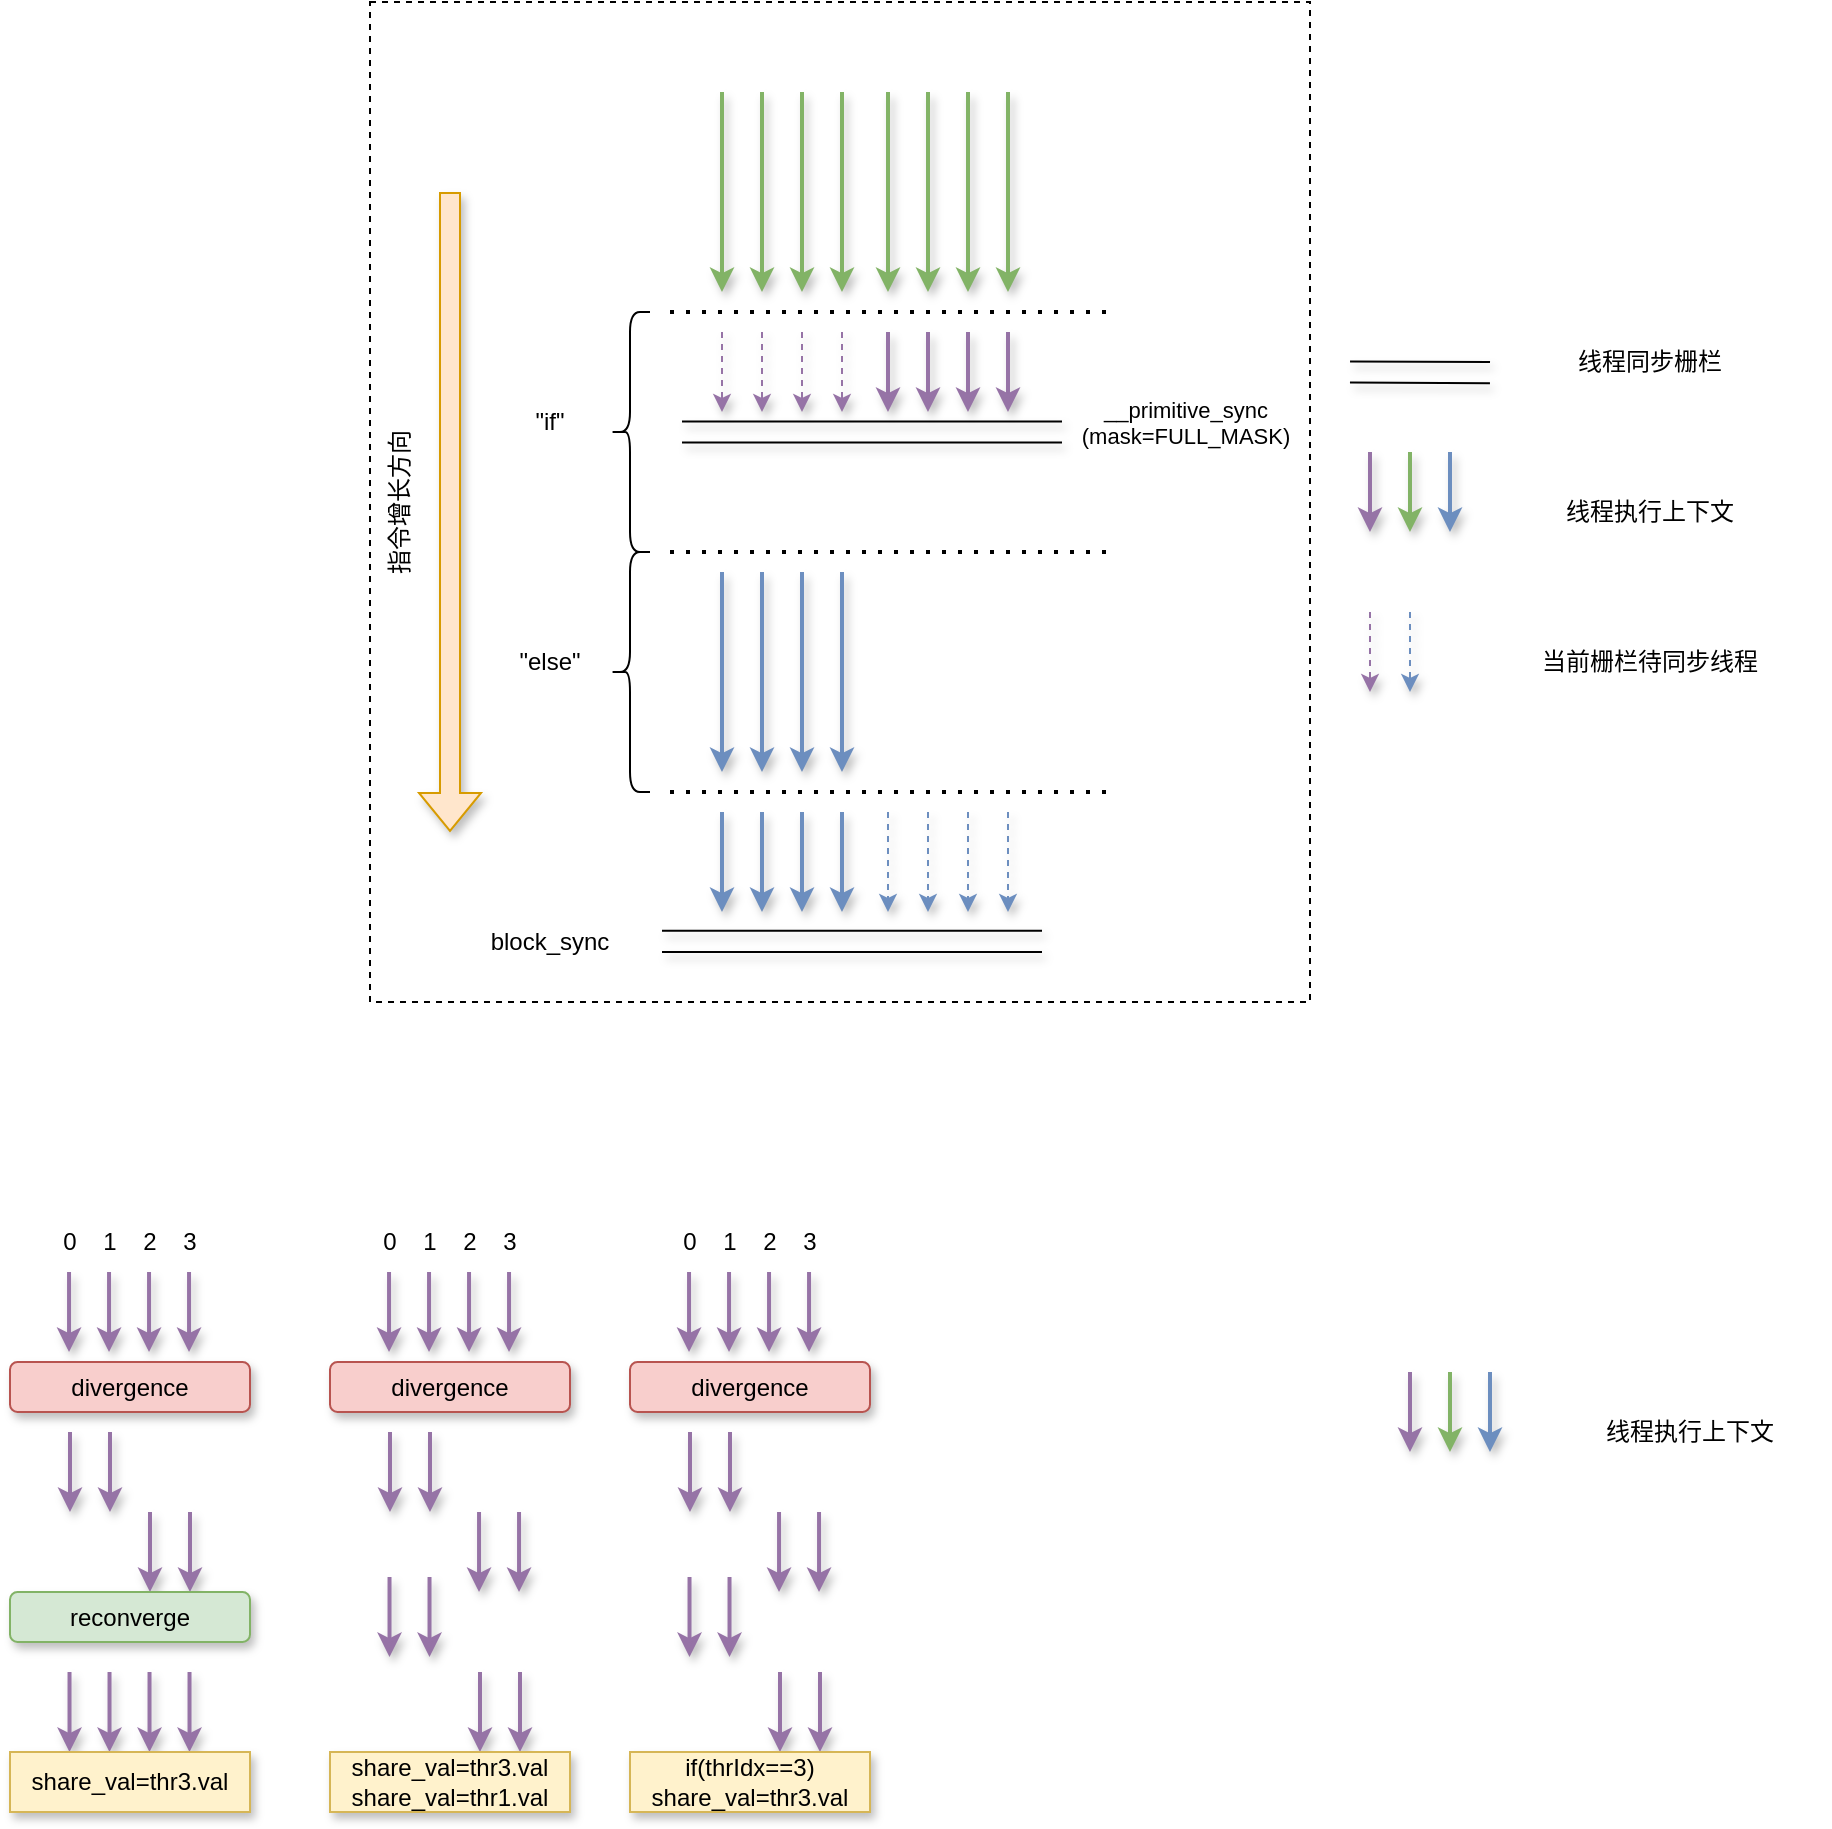 <mxfile version="24.4.0" type="github">
  <diagram name="第 1 页" id="qoLdiFCqsZCSUA59nAG3">
    <mxGraphModel dx="1792" dy="545" grid="1" gridSize="10" guides="1" tooltips="1" connect="1" arrows="1" fold="1" page="1" pageScale="1" pageWidth="827" pageHeight="1169" math="0" shadow="0">
      <root>
        <mxCell id="0" />
        <mxCell id="1" parent="0" />
        <mxCell id="PFtwk1hPvhhd0XtJ_q7h-61" value="" style="rounded=0;whiteSpace=wrap;html=1;fillColor=none;dashed=1;shadow=0;glass=0;" parent="1" vertex="1">
          <mxGeometry x="80" y="165" width="470" height="500" as="geometry" />
        </mxCell>
        <mxCell id="PFtwk1hPvhhd0XtJ_q7h-1" value="" style="endArrow=classic;html=1;rounded=0;strokeWidth=2;fillColor=#d5e8d4;strokeColor=#82b366;flowAnimation=0;shadow=1;" parent="1" edge="1">
          <mxGeometry width="50" height="50" relative="1" as="geometry">
            <mxPoint x="256" y="210" as="sourcePoint" />
            <mxPoint x="256" y="310" as="targetPoint" />
          </mxGeometry>
        </mxCell>
        <mxCell id="PFtwk1hPvhhd0XtJ_q7h-2" value="" style="endArrow=classic;html=1;rounded=0;strokeWidth=2;fillColor=#d5e8d4;strokeColor=#82b366;flowAnimation=0;shadow=1;" parent="1" edge="1">
          <mxGeometry width="50" height="50" relative="1" as="geometry">
            <mxPoint x="276" y="210" as="sourcePoint" />
            <mxPoint x="276" y="310" as="targetPoint" />
          </mxGeometry>
        </mxCell>
        <mxCell id="PFtwk1hPvhhd0XtJ_q7h-3" value="" style="endArrow=classic;html=1;rounded=0;strokeWidth=2;fillColor=#d5e8d4;strokeColor=#82b366;flowAnimation=0;shadow=1;" parent="1" edge="1">
          <mxGeometry width="50" height="50" relative="1" as="geometry">
            <mxPoint x="296" y="210" as="sourcePoint" />
            <mxPoint x="296" y="310" as="targetPoint" />
          </mxGeometry>
        </mxCell>
        <mxCell id="PFtwk1hPvhhd0XtJ_q7h-4" value="" style="endArrow=classic;html=1;rounded=0;strokeWidth=2;fillColor=#d5e8d4;strokeColor=#82b366;flowAnimation=0;shadow=1;" parent="1" edge="1">
          <mxGeometry width="50" height="50" relative="1" as="geometry">
            <mxPoint x="316" y="210" as="sourcePoint" />
            <mxPoint x="316" y="310" as="targetPoint" />
          </mxGeometry>
        </mxCell>
        <mxCell id="PFtwk1hPvhhd0XtJ_q7h-5" value="" style="endArrow=classic;html=1;rounded=0;strokeWidth=2;fillColor=#d5e8d4;strokeColor=#82b366;flowAnimation=0;shadow=1;" parent="1" edge="1">
          <mxGeometry width="50" height="50" relative="1" as="geometry">
            <mxPoint x="339" y="210" as="sourcePoint" />
            <mxPoint x="339" y="310" as="targetPoint" />
          </mxGeometry>
        </mxCell>
        <mxCell id="PFtwk1hPvhhd0XtJ_q7h-6" value="" style="endArrow=classic;html=1;rounded=0;strokeWidth=2;fillColor=#d5e8d4;strokeColor=#82b366;flowAnimation=0;shadow=1;" parent="1" edge="1">
          <mxGeometry width="50" height="50" relative="1" as="geometry">
            <mxPoint x="359" y="210" as="sourcePoint" />
            <mxPoint x="359" y="310" as="targetPoint" />
          </mxGeometry>
        </mxCell>
        <mxCell id="PFtwk1hPvhhd0XtJ_q7h-7" value="" style="endArrow=classic;html=1;rounded=0;strokeWidth=2;fillColor=#d5e8d4;strokeColor=#82b366;flowAnimation=0;shadow=1;" parent="1" edge="1">
          <mxGeometry width="50" height="50" relative="1" as="geometry">
            <mxPoint x="379" y="210" as="sourcePoint" />
            <mxPoint x="379" y="310" as="targetPoint" />
          </mxGeometry>
        </mxCell>
        <mxCell id="PFtwk1hPvhhd0XtJ_q7h-8" value="" style="endArrow=classic;html=1;rounded=0;strokeWidth=2;fillColor=#d5e8d4;strokeColor=#82b366;flowAnimation=0;shadow=1;" parent="1" edge="1">
          <mxGeometry width="50" height="50" relative="1" as="geometry">
            <mxPoint x="399" y="210" as="sourcePoint" />
            <mxPoint x="399" y="310" as="targetPoint" />
          </mxGeometry>
        </mxCell>
        <mxCell id="PFtwk1hPvhhd0XtJ_q7h-9" value="&quot;if&quot;" style="text;html=1;align=center;verticalAlign=middle;whiteSpace=wrap;rounded=0;" parent="1" vertex="1">
          <mxGeometry x="140" y="360" width="60" height="30" as="geometry" />
        </mxCell>
        <mxCell id="PFtwk1hPvhhd0XtJ_q7h-10" value="&lt;font style=&quot;font-size: 11px;&quot;&gt;__primitive_sync&lt;/font&gt;&lt;div style=&quot;font-size: 11px;&quot;&gt;&lt;font style=&quot;font-size: 11px;&quot;&gt;(mask=FULL_MASK)&lt;/font&gt;&lt;/div&gt;" style="text;html=1;align=center;verticalAlign=middle;whiteSpace=wrap;rounded=0;" parent="1" vertex="1">
          <mxGeometry x="438" y="360" width="100" height="30" as="geometry" />
        </mxCell>
        <mxCell id="PFtwk1hPvhhd0XtJ_q7h-11" value="" style="endArrow=none;dashed=1;html=1;dashPattern=1 3;strokeWidth=2;rounded=0;" parent="1" edge="1">
          <mxGeometry width="50" height="50" relative="1" as="geometry">
            <mxPoint x="230" y="320" as="sourcePoint" />
            <mxPoint x="450" y="320" as="targetPoint" />
          </mxGeometry>
        </mxCell>
        <mxCell id="PFtwk1hPvhhd0XtJ_q7h-12" value="" style="shape=curlyBracket;whiteSpace=wrap;html=1;rounded=1;labelPosition=left;verticalLabelPosition=middle;align=right;verticalAlign=middle;" parent="1" vertex="1">
          <mxGeometry x="200" y="320" width="20" height="120" as="geometry" />
        </mxCell>
        <mxCell id="PFtwk1hPvhhd0XtJ_q7h-13" value="" style="endArrow=none;dashed=1;html=1;dashPattern=1 3;strokeWidth=2;rounded=0;" parent="1" edge="1">
          <mxGeometry width="50" height="50" relative="1" as="geometry">
            <mxPoint x="230" y="440" as="sourcePoint" />
            <mxPoint x="450" y="440" as="targetPoint" />
          </mxGeometry>
        </mxCell>
        <mxCell id="PFtwk1hPvhhd0XtJ_q7h-14" value="" style="endArrow=classic;html=1;rounded=0;strokeWidth=2;fillColor=#e1d5e7;strokeColor=#9673a6;flowAnimation=0;shadow=1;" parent="1" edge="1">
          <mxGeometry width="50" height="50" relative="1" as="geometry">
            <mxPoint x="339" y="330" as="sourcePoint" />
            <mxPoint x="339" y="370" as="targetPoint" />
          </mxGeometry>
        </mxCell>
        <mxCell id="PFtwk1hPvhhd0XtJ_q7h-15" value="" style="endArrow=classic;html=1;rounded=0;strokeWidth=2;fillColor=#e1d5e7;strokeColor=#9673a6;flowAnimation=0;shadow=1;" parent="1" edge="1">
          <mxGeometry width="50" height="50" relative="1" as="geometry">
            <mxPoint x="359" y="330" as="sourcePoint" />
            <mxPoint x="359" y="370" as="targetPoint" />
          </mxGeometry>
        </mxCell>
        <mxCell id="PFtwk1hPvhhd0XtJ_q7h-16" value="" style="endArrow=classic;html=1;rounded=0;strokeWidth=2;fillColor=#e1d5e7;strokeColor=#9673a6;flowAnimation=0;shadow=1;" parent="1" edge="1">
          <mxGeometry width="50" height="50" relative="1" as="geometry">
            <mxPoint x="379" y="330" as="sourcePoint" />
            <mxPoint x="379" y="370" as="targetPoint" />
          </mxGeometry>
        </mxCell>
        <mxCell id="PFtwk1hPvhhd0XtJ_q7h-17" value="" style="endArrow=classic;html=1;rounded=0;strokeWidth=2;fillColor=#e1d5e7;strokeColor=#9673a6;flowAnimation=0;shadow=1;" parent="1" edge="1">
          <mxGeometry width="50" height="50" relative="1" as="geometry">
            <mxPoint x="399" y="330" as="sourcePoint" />
            <mxPoint x="399" y="370" as="targetPoint" />
          </mxGeometry>
        </mxCell>
        <mxCell id="PFtwk1hPvhhd0XtJ_q7h-18" value="" style="shape=link;html=1;rounded=0;width=10.571;shadow=1;" parent="1" edge="1">
          <mxGeometry width="100" relative="1" as="geometry">
            <mxPoint x="236" y="380" as="sourcePoint" />
            <mxPoint x="426" y="380" as="targetPoint" />
          </mxGeometry>
        </mxCell>
        <mxCell id="PFtwk1hPvhhd0XtJ_q7h-19" value="" style="endArrow=classic;html=1;rounded=0;strokeWidth=1;fillColor=#e1d5e7;strokeColor=#9673a6;dashed=1;flowAnimation=0;shadow=1;" parent="1" edge="1">
          <mxGeometry width="50" height="50" relative="1" as="geometry">
            <mxPoint x="256" y="330" as="sourcePoint" />
            <mxPoint x="256" y="370" as="targetPoint" />
          </mxGeometry>
        </mxCell>
        <mxCell id="PFtwk1hPvhhd0XtJ_q7h-20" value="" style="endArrow=classic;html=1;rounded=0;strokeWidth=1;fillColor=#e1d5e7;strokeColor=#9673a6;dashed=1;flowAnimation=0;shadow=1;" parent="1" edge="1">
          <mxGeometry width="50" height="50" relative="1" as="geometry">
            <mxPoint x="276" y="330" as="sourcePoint" />
            <mxPoint x="276" y="370" as="targetPoint" />
          </mxGeometry>
        </mxCell>
        <mxCell id="PFtwk1hPvhhd0XtJ_q7h-21" value="" style="endArrow=classic;html=1;rounded=0;strokeWidth=1;fillColor=#e1d5e7;strokeColor=#9673a6;dashed=1;flowAnimation=0;shadow=1;" parent="1" edge="1">
          <mxGeometry width="50" height="50" relative="1" as="geometry">
            <mxPoint x="296" y="330" as="sourcePoint" />
            <mxPoint x="296" y="370" as="targetPoint" />
          </mxGeometry>
        </mxCell>
        <mxCell id="PFtwk1hPvhhd0XtJ_q7h-22" value="" style="endArrow=classic;html=1;rounded=0;strokeWidth=1;fillColor=#e1d5e7;strokeColor=#9673a6;dashed=1;flowAnimation=0;shadow=1;" parent="1" edge="1">
          <mxGeometry width="50" height="50" relative="1" as="geometry">
            <mxPoint x="316" y="330" as="sourcePoint" />
            <mxPoint x="316" y="370" as="targetPoint" />
          </mxGeometry>
        </mxCell>
        <mxCell id="PFtwk1hPvhhd0XtJ_q7h-23" value="&quot;else&quot;" style="text;html=1;align=center;verticalAlign=middle;whiteSpace=wrap;rounded=0;" parent="1" vertex="1">
          <mxGeometry x="140" y="480" width="60" height="30" as="geometry" />
        </mxCell>
        <mxCell id="PFtwk1hPvhhd0XtJ_q7h-24" value="" style="endArrow=none;dashed=1;html=1;dashPattern=1 3;strokeWidth=2;rounded=0;" parent="1" edge="1">
          <mxGeometry width="50" height="50" relative="1" as="geometry">
            <mxPoint x="230" y="440" as="sourcePoint" />
            <mxPoint x="450" y="440" as="targetPoint" />
          </mxGeometry>
        </mxCell>
        <mxCell id="PFtwk1hPvhhd0XtJ_q7h-25" value="" style="shape=curlyBracket;whiteSpace=wrap;html=1;rounded=1;labelPosition=left;verticalLabelPosition=middle;align=right;verticalAlign=middle;" parent="1" vertex="1">
          <mxGeometry x="200" y="440" width="20" height="120" as="geometry" />
        </mxCell>
        <mxCell id="PFtwk1hPvhhd0XtJ_q7h-26" value="" style="endArrow=none;dashed=1;html=1;dashPattern=1 3;strokeWidth=2;rounded=0;" parent="1" edge="1">
          <mxGeometry width="50" height="50" relative="1" as="geometry">
            <mxPoint x="230" y="560" as="sourcePoint" />
            <mxPoint x="450" y="560" as="targetPoint" />
          </mxGeometry>
        </mxCell>
        <mxCell id="PFtwk1hPvhhd0XtJ_q7h-27" value="" style="endArrow=classic;html=1;rounded=0;strokeWidth=2;fillColor=#dae8fc;strokeColor=#6c8ebf;shadow=1;" parent="1" edge="1">
          <mxGeometry width="50" height="50" relative="1" as="geometry">
            <mxPoint x="256" y="450" as="sourcePoint" />
            <mxPoint x="256" y="550" as="targetPoint" />
          </mxGeometry>
        </mxCell>
        <mxCell id="PFtwk1hPvhhd0XtJ_q7h-28" value="" style="endArrow=classic;html=1;rounded=0;strokeWidth=2;fillColor=#dae8fc;strokeColor=#6c8ebf;shadow=1;" parent="1" edge="1">
          <mxGeometry width="50" height="50" relative="1" as="geometry">
            <mxPoint x="276" y="450" as="sourcePoint" />
            <mxPoint x="276" y="550" as="targetPoint" />
          </mxGeometry>
        </mxCell>
        <mxCell id="PFtwk1hPvhhd0XtJ_q7h-29" value="" style="endArrow=classic;html=1;rounded=0;strokeWidth=2;fillColor=#dae8fc;strokeColor=#6c8ebf;shadow=1;" parent="1" edge="1">
          <mxGeometry width="50" height="50" relative="1" as="geometry">
            <mxPoint x="296" y="450" as="sourcePoint" />
            <mxPoint x="296" y="550" as="targetPoint" />
          </mxGeometry>
        </mxCell>
        <mxCell id="PFtwk1hPvhhd0XtJ_q7h-30" value="" style="endArrow=classic;html=1;rounded=0;strokeWidth=2;fillColor=#dae8fc;strokeColor=#6c8ebf;shadow=1;" parent="1" edge="1">
          <mxGeometry width="50" height="50" relative="1" as="geometry">
            <mxPoint x="316" y="450" as="sourcePoint" />
            <mxPoint x="316" y="550" as="targetPoint" />
          </mxGeometry>
        </mxCell>
        <mxCell id="PFtwk1hPvhhd0XtJ_q7h-36" value="block_sync" style="text;html=1;align=center;verticalAlign=middle;whiteSpace=wrap;rounded=0;" parent="1" vertex="1">
          <mxGeometry x="140" y="620" width="60" height="30" as="geometry" />
        </mxCell>
        <mxCell id="PFtwk1hPvhhd0XtJ_q7h-37" value="" style="shape=link;html=1;rounded=0;width=10.571;shadow=1;" parent="1" edge="1">
          <mxGeometry width="100" relative="1" as="geometry">
            <mxPoint x="226" y="634.71" as="sourcePoint" />
            <mxPoint x="416" y="634.71" as="targetPoint" />
          </mxGeometry>
        </mxCell>
        <mxCell id="PFtwk1hPvhhd0XtJ_q7h-42" value="" style="endArrow=classic;html=1;rounded=0;strokeWidth=2;fillColor=#dae8fc;strokeColor=#6c8ebf;shadow=1;" parent="1" edge="1">
          <mxGeometry width="50" height="50" relative="1" as="geometry">
            <mxPoint x="256" y="570" as="sourcePoint" />
            <mxPoint x="256" y="620" as="targetPoint" />
          </mxGeometry>
        </mxCell>
        <mxCell id="PFtwk1hPvhhd0XtJ_q7h-43" value="" style="endArrow=classic;html=1;rounded=0;strokeWidth=2;fillColor=#dae8fc;strokeColor=#6c8ebf;shadow=1;" parent="1" edge="1">
          <mxGeometry width="50" height="50" relative="1" as="geometry">
            <mxPoint x="276" y="570" as="sourcePoint" />
            <mxPoint x="276" y="620" as="targetPoint" />
          </mxGeometry>
        </mxCell>
        <mxCell id="PFtwk1hPvhhd0XtJ_q7h-44" value="" style="endArrow=classic;html=1;rounded=0;strokeWidth=2;fillColor=#dae8fc;strokeColor=#6c8ebf;shadow=1;" parent="1" edge="1">
          <mxGeometry width="50" height="50" relative="1" as="geometry">
            <mxPoint x="296" y="570" as="sourcePoint" />
            <mxPoint x="296" y="620" as="targetPoint" />
          </mxGeometry>
        </mxCell>
        <mxCell id="PFtwk1hPvhhd0XtJ_q7h-45" value="" style="endArrow=classic;html=1;rounded=0;strokeWidth=2;fillColor=#dae8fc;strokeColor=#6c8ebf;shadow=1;" parent="1" edge="1">
          <mxGeometry width="50" height="50" relative="1" as="geometry">
            <mxPoint x="316" y="570" as="sourcePoint" />
            <mxPoint x="316" y="620" as="targetPoint" />
          </mxGeometry>
        </mxCell>
        <mxCell id="PFtwk1hPvhhd0XtJ_q7h-46" value="" style="endArrow=classic;html=1;rounded=0;strokeWidth=1;fillColor=#dae8fc;strokeColor=#6c8ebf;dashed=1;shadow=1;" parent="1" edge="1">
          <mxGeometry width="50" height="50" relative="1" as="geometry">
            <mxPoint x="600" y="470" as="sourcePoint" />
            <mxPoint x="600" y="510" as="targetPoint" />
          </mxGeometry>
        </mxCell>
        <mxCell id="PFtwk1hPvhhd0XtJ_q7h-47" value="" style="endArrow=classic;html=1;rounded=0;strokeWidth=1;fillColor=#dae8fc;strokeColor=#6c8ebf;dashed=1;shadow=1;" parent="1" edge="1">
          <mxGeometry width="50" height="50" relative="1" as="geometry">
            <mxPoint x="359" y="570" as="sourcePoint" />
            <mxPoint x="359" y="620" as="targetPoint" />
          </mxGeometry>
        </mxCell>
        <mxCell id="PFtwk1hPvhhd0XtJ_q7h-48" value="" style="endArrow=classic;html=1;rounded=0;strokeWidth=1;fillColor=#dae8fc;strokeColor=#6c8ebf;dashed=1;shadow=1;" parent="1" edge="1">
          <mxGeometry width="50" height="50" relative="1" as="geometry">
            <mxPoint x="379" y="570" as="sourcePoint" />
            <mxPoint x="379" y="620" as="targetPoint" />
          </mxGeometry>
        </mxCell>
        <mxCell id="PFtwk1hPvhhd0XtJ_q7h-49" value="" style="endArrow=classic;html=1;rounded=0;strokeWidth=1;fillColor=#dae8fc;strokeColor=#6c8ebf;dashed=1;shadow=1;" parent="1" edge="1">
          <mxGeometry width="50" height="50" relative="1" as="geometry">
            <mxPoint x="399" y="570" as="sourcePoint" />
            <mxPoint x="399" y="620" as="targetPoint" />
          </mxGeometry>
        </mxCell>
        <mxCell id="PFtwk1hPvhhd0XtJ_q7h-50" value="" style="shape=flexArrow;endArrow=classic;html=1;rounded=0;fillColor=#ffe6cc;strokeColor=#d79b00;shadow=1;" parent="1" edge="1">
          <mxGeometry width="50" height="50" relative="1" as="geometry">
            <mxPoint x="120" y="260" as="sourcePoint" />
            <mxPoint x="120" y="580" as="targetPoint" />
          </mxGeometry>
        </mxCell>
        <mxCell id="PFtwk1hPvhhd0XtJ_q7h-51" value="指令增长方向" style="text;html=1;align=center;verticalAlign=middle;whiteSpace=wrap;rounded=0;rotation=-90;" parent="1" vertex="1">
          <mxGeometry x="30" y="400" width="130" height="30" as="geometry" />
        </mxCell>
        <mxCell id="PFtwk1hPvhhd0XtJ_q7h-52" value="" style="shape=link;html=1;rounded=0;width=10.571;shadow=1;" parent="1" edge="1">
          <mxGeometry width="100" relative="1" as="geometry">
            <mxPoint x="570" y="350" as="sourcePoint" />
            <mxPoint x="640" y="350.29" as="targetPoint" />
          </mxGeometry>
        </mxCell>
        <mxCell id="PFtwk1hPvhhd0XtJ_q7h-53" value="线程同步栅栏" style="text;html=1;align=center;verticalAlign=middle;whiteSpace=wrap;rounded=0;" parent="1" vertex="1">
          <mxGeometry x="650" y="330" width="140" height="30" as="geometry" />
        </mxCell>
        <mxCell id="PFtwk1hPvhhd0XtJ_q7h-54" value="" style="endArrow=classic;html=1;rounded=0;strokeWidth=2;fillColor=#e1d5e7;strokeColor=#9673a6;shadow=1;" parent="1" edge="1">
          <mxGeometry width="50" height="50" relative="1" as="geometry">
            <mxPoint x="580" y="390" as="sourcePoint" />
            <mxPoint x="580" y="430" as="targetPoint" />
          </mxGeometry>
        </mxCell>
        <mxCell id="PFtwk1hPvhhd0XtJ_q7h-55" value="" style="endArrow=classic;html=1;rounded=0;strokeWidth=2;fillColor=#d5e8d4;strokeColor=#82b366;shadow=1;" parent="1" edge="1">
          <mxGeometry width="50" height="50" relative="1" as="geometry">
            <mxPoint x="600" y="390" as="sourcePoint" />
            <mxPoint x="600" y="430" as="targetPoint" />
          </mxGeometry>
        </mxCell>
        <mxCell id="PFtwk1hPvhhd0XtJ_q7h-56" value="" style="endArrow=classic;html=1;rounded=0;strokeWidth=2;fillColor=#dae8fc;strokeColor=#6c8ebf;shadow=1;" parent="1" edge="1">
          <mxGeometry width="50" height="50" relative="1" as="geometry">
            <mxPoint x="620" y="390" as="sourcePoint" />
            <mxPoint x="620" y="430" as="targetPoint" />
          </mxGeometry>
        </mxCell>
        <mxCell id="PFtwk1hPvhhd0XtJ_q7h-57" value="线程执行上下文" style="text;html=1;align=center;verticalAlign=middle;whiteSpace=wrap;rounded=0;" parent="1" vertex="1">
          <mxGeometry x="650" y="405" width="140" height="30" as="geometry" />
        </mxCell>
        <mxCell id="PFtwk1hPvhhd0XtJ_q7h-58" value="" style="endArrow=classic;html=1;rounded=0;strokeWidth=1;fillColor=#e1d5e7;strokeColor=#9673a6;dashed=1;shadow=1;" parent="1" edge="1">
          <mxGeometry width="50" height="50" relative="1" as="geometry">
            <mxPoint x="580" y="470" as="sourcePoint" />
            <mxPoint x="580" y="510" as="targetPoint" />
          </mxGeometry>
        </mxCell>
        <mxCell id="PFtwk1hPvhhd0XtJ_q7h-59" value="当前栅栏待同步线程" style="text;html=1;align=center;verticalAlign=middle;whiteSpace=wrap;rounded=0;" parent="1" vertex="1">
          <mxGeometry x="650" y="480" width="140" height="30" as="geometry" />
        </mxCell>
        <mxCell id="PFtwk1hPvhhd0XtJ_q7h-60" value="" style="endArrow=classic;html=1;rounded=0;strokeWidth=1;fillColor=#dae8fc;strokeColor=#6c8ebf;dashed=1;shadow=1;" parent="1" edge="1">
          <mxGeometry width="50" height="50" relative="1" as="geometry">
            <mxPoint x="339" y="570" as="sourcePoint" />
            <mxPoint x="339" y="620" as="targetPoint" />
          </mxGeometry>
        </mxCell>
        <mxCell id="EQWW8bcsBTYg8FEdF-Mc-1" value="" style="endArrow=classic;html=1;rounded=0;strokeWidth=2;fillColor=#e1d5e7;strokeColor=#9673a6;shadow=1;" edge="1" parent="1">
          <mxGeometry width="50" height="50" relative="1" as="geometry">
            <mxPoint x="600" y="850" as="sourcePoint" />
            <mxPoint x="600" y="890" as="targetPoint" />
          </mxGeometry>
        </mxCell>
        <mxCell id="EQWW8bcsBTYg8FEdF-Mc-2" value="" style="endArrow=classic;html=1;rounded=0;strokeWidth=2;fillColor=#d5e8d4;strokeColor=#82b366;shadow=1;" edge="1" parent="1">
          <mxGeometry width="50" height="50" relative="1" as="geometry">
            <mxPoint x="620" y="850" as="sourcePoint" />
            <mxPoint x="620" y="890" as="targetPoint" />
          </mxGeometry>
        </mxCell>
        <mxCell id="EQWW8bcsBTYg8FEdF-Mc-3" value="" style="endArrow=classic;html=1;rounded=0;strokeWidth=2;fillColor=#dae8fc;strokeColor=#6c8ebf;shadow=1;" edge="1" parent="1">
          <mxGeometry width="50" height="50" relative="1" as="geometry">
            <mxPoint x="640" y="850" as="sourcePoint" />
            <mxPoint x="640" y="890" as="targetPoint" />
          </mxGeometry>
        </mxCell>
        <mxCell id="EQWW8bcsBTYg8FEdF-Mc-4" value="线程执行上下文" style="text;html=1;align=center;verticalAlign=middle;whiteSpace=wrap;rounded=0;" vertex="1" parent="1">
          <mxGeometry x="670" y="865" width="140" height="30" as="geometry" />
        </mxCell>
        <mxCell id="EQWW8bcsBTYg8FEdF-Mc-5" value="" style="endArrow=classic;html=1;rounded=0;strokeWidth=2;fillColor=#e1d5e7;strokeColor=#9673a6;shadow=1;" edge="1" parent="1">
          <mxGeometry width="50" height="50" relative="1" as="geometry">
            <mxPoint x="-70.48" y="800" as="sourcePoint" />
            <mxPoint x="-70.48" y="840" as="targetPoint" />
          </mxGeometry>
        </mxCell>
        <mxCell id="EQWW8bcsBTYg8FEdF-Mc-6" value="" style="endArrow=classic;html=1;rounded=0;strokeWidth=2;fillColor=#e1d5e7;strokeColor=#9673a6;shadow=1;" edge="1" parent="1">
          <mxGeometry width="50" height="50" relative="1" as="geometry">
            <mxPoint x="-50.48" y="800" as="sourcePoint" />
            <mxPoint x="-50.48" y="840" as="targetPoint" />
          </mxGeometry>
        </mxCell>
        <mxCell id="EQWW8bcsBTYg8FEdF-Mc-8" value="" style="endArrow=classic;html=1;rounded=0;strokeWidth=2;fillColor=#e1d5e7;strokeColor=#9673a6;shadow=1;" edge="1" parent="1">
          <mxGeometry width="50" height="50" relative="1" as="geometry">
            <mxPoint x="-30.48" y="800" as="sourcePoint" />
            <mxPoint x="-30.48" y="840" as="targetPoint" />
          </mxGeometry>
        </mxCell>
        <mxCell id="EQWW8bcsBTYg8FEdF-Mc-9" value="" style="endArrow=classic;html=1;rounded=0;strokeWidth=2;fillColor=#e1d5e7;strokeColor=#9673a6;shadow=1;" edge="1" parent="1">
          <mxGeometry width="50" height="50" relative="1" as="geometry">
            <mxPoint x="-10.48" y="800" as="sourcePoint" />
            <mxPoint x="-10.48" y="840" as="targetPoint" />
          </mxGeometry>
        </mxCell>
        <mxCell id="EQWW8bcsBTYg8FEdF-Mc-10" value="divergence" style="rounded=1;whiteSpace=wrap;html=1;fillColor=#f8cecc;strokeColor=#b85450;shadow=1;" vertex="1" parent="1">
          <mxGeometry x="-100" y="845" width="120" height="25" as="geometry" />
        </mxCell>
        <mxCell id="EQWW8bcsBTYg8FEdF-Mc-11" value="" style="endArrow=classic;html=1;rounded=0;strokeWidth=2;fillColor=#e1d5e7;strokeColor=#9673a6;shadow=1;" edge="1" parent="1">
          <mxGeometry width="50" height="50" relative="1" as="geometry">
            <mxPoint x="-70" y="880" as="sourcePoint" />
            <mxPoint x="-70" y="920" as="targetPoint" />
          </mxGeometry>
        </mxCell>
        <mxCell id="EQWW8bcsBTYg8FEdF-Mc-12" value="" style="endArrow=classic;html=1;rounded=0;strokeWidth=2;fillColor=#e1d5e7;strokeColor=#9673a6;shadow=1;" edge="1" parent="1">
          <mxGeometry width="50" height="50" relative="1" as="geometry">
            <mxPoint x="-50.0" y="880" as="sourcePoint" />
            <mxPoint x="-50.0" y="920" as="targetPoint" />
          </mxGeometry>
        </mxCell>
        <mxCell id="EQWW8bcsBTYg8FEdF-Mc-13" value="" style="endArrow=classic;html=1;rounded=0;strokeWidth=2;fillColor=#e1d5e7;strokeColor=#9673a6;shadow=1;" edge="1" parent="1">
          <mxGeometry width="50" height="50" relative="1" as="geometry">
            <mxPoint x="-30" y="920" as="sourcePoint" />
            <mxPoint x="-30" y="960" as="targetPoint" />
          </mxGeometry>
        </mxCell>
        <mxCell id="EQWW8bcsBTYg8FEdF-Mc-14" value="" style="endArrow=classic;html=1;rounded=0;strokeWidth=2;fillColor=#e1d5e7;strokeColor=#9673a6;shadow=1;" edge="1" parent="1">
          <mxGeometry width="50" height="50" relative="1" as="geometry">
            <mxPoint x="-10" y="920" as="sourcePoint" />
            <mxPoint x="-10" y="960" as="targetPoint" />
          </mxGeometry>
        </mxCell>
        <mxCell id="EQWW8bcsBTYg8FEdF-Mc-15" value="reconverge" style="rounded=1;whiteSpace=wrap;html=1;fillColor=#d5e8d4;strokeColor=#82b366;shadow=1;" vertex="1" parent="1">
          <mxGeometry x="-100" y="960" width="120" height="25" as="geometry" />
        </mxCell>
        <mxCell id="EQWW8bcsBTYg8FEdF-Mc-16" value="" style="endArrow=classic;html=1;rounded=0;strokeWidth=2;fillColor=#e1d5e7;strokeColor=#9673a6;shadow=1;" edge="1" parent="1">
          <mxGeometry width="50" height="50" relative="1" as="geometry">
            <mxPoint x="-70.24" y="1000" as="sourcePoint" />
            <mxPoint x="-70.24" y="1040" as="targetPoint" />
          </mxGeometry>
        </mxCell>
        <mxCell id="EQWW8bcsBTYg8FEdF-Mc-17" value="" style="endArrow=classic;html=1;rounded=0;strokeWidth=2;fillColor=#e1d5e7;strokeColor=#9673a6;shadow=1;" edge="1" parent="1">
          <mxGeometry width="50" height="50" relative="1" as="geometry">
            <mxPoint x="-50.24" y="1000" as="sourcePoint" />
            <mxPoint x="-50.24" y="1040" as="targetPoint" />
          </mxGeometry>
        </mxCell>
        <mxCell id="EQWW8bcsBTYg8FEdF-Mc-18" value="" style="endArrow=classic;html=1;rounded=0;strokeWidth=2;fillColor=#e1d5e7;strokeColor=#9673a6;shadow=1;" edge="1" parent="1">
          <mxGeometry width="50" height="50" relative="1" as="geometry">
            <mxPoint x="-30.24" y="1000" as="sourcePoint" />
            <mxPoint x="-30.24" y="1040" as="targetPoint" />
          </mxGeometry>
        </mxCell>
        <mxCell id="EQWW8bcsBTYg8FEdF-Mc-19" value="" style="endArrow=classic;html=1;rounded=0;strokeWidth=2;fillColor=#e1d5e7;strokeColor=#9673a6;shadow=1;" edge="1" parent="1">
          <mxGeometry width="50" height="50" relative="1" as="geometry">
            <mxPoint x="-10.24" y="1000" as="sourcePoint" />
            <mxPoint x="-10.24" y="1040" as="targetPoint" />
          </mxGeometry>
        </mxCell>
        <mxCell id="EQWW8bcsBTYg8FEdF-Mc-20" value="share_val=thr3.val" style="rounded=0;whiteSpace=wrap;html=1;shadow=1;fillColor=#fff2cc;strokeColor=#d6b656;" vertex="1" parent="1">
          <mxGeometry x="-100" y="1040" width="120" height="30" as="geometry" />
        </mxCell>
        <mxCell id="EQWW8bcsBTYg8FEdF-Mc-21" value="" style="endArrow=classic;html=1;rounded=0;strokeWidth=2;fillColor=#e1d5e7;strokeColor=#9673a6;shadow=1;" edge="1" parent="1">
          <mxGeometry width="50" height="50" relative="1" as="geometry">
            <mxPoint x="89.52" y="800" as="sourcePoint" />
            <mxPoint x="89.52" y="840" as="targetPoint" />
          </mxGeometry>
        </mxCell>
        <mxCell id="EQWW8bcsBTYg8FEdF-Mc-22" value="" style="endArrow=classic;html=1;rounded=0;strokeWidth=2;fillColor=#e1d5e7;strokeColor=#9673a6;shadow=1;" edge="1" parent="1">
          <mxGeometry width="50" height="50" relative="1" as="geometry">
            <mxPoint x="109.52" y="800" as="sourcePoint" />
            <mxPoint x="109.52" y="840" as="targetPoint" />
          </mxGeometry>
        </mxCell>
        <mxCell id="EQWW8bcsBTYg8FEdF-Mc-23" value="" style="endArrow=classic;html=1;rounded=0;strokeWidth=2;fillColor=#e1d5e7;strokeColor=#9673a6;shadow=1;" edge="1" parent="1">
          <mxGeometry width="50" height="50" relative="1" as="geometry">
            <mxPoint x="129.52" y="800" as="sourcePoint" />
            <mxPoint x="129.52" y="840" as="targetPoint" />
          </mxGeometry>
        </mxCell>
        <mxCell id="EQWW8bcsBTYg8FEdF-Mc-24" value="" style="endArrow=classic;html=1;rounded=0;strokeWidth=2;fillColor=#e1d5e7;strokeColor=#9673a6;shadow=1;" edge="1" parent="1">
          <mxGeometry width="50" height="50" relative="1" as="geometry">
            <mxPoint x="149.52" y="800" as="sourcePoint" />
            <mxPoint x="149.52" y="840" as="targetPoint" />
          </mxGeometry>
        </mxCell>
        <mxCell id="EQWW8bcsBTYg8FEdF-Mc-25" value="divergence" style="rounded=1;whiteSpace=wrap;html=1;fillColor=#f8cecc;strokeColor=#b85450;shadow=1;" vertex="1" parent="1">
          <mxGeometry x="60" y="845" width="120" height="25" as="geometry" />
        </mxCell>
        <mxCell id="EQWW8bcsBTYg8FEdF-Mc-26" value="" style="endArrow=classic;html=1;rounded=0;strokeWidth=2;fillColor=#e1d5e7;strokeColor=#9673a6;shadow=1;" edge="1" parent="1">
          <mxGeometry width="50" height="50" relative="1" as="geometry">
            <mxPoint x="90" y="880" as="sourcePoint" />
            <mxPoint x="90" y="920" as="targetPoint" />
          </mxGeometry>
        </mxCell>
        <mxCell id="EQWW8bcsBTYg8FEdF-Mc-27" value="" style="endArrow=classic;html=1;rounded=0;strokeWidth=2;fillColor=#e1d5e7;strokeColor=#9673a6;shadow=1;" edge="1" parent="1">
          <mxGeometry width="50" height="50" relative="1" as="geometry">
            <mxPoint x="110" y="880" as="sourcePoint" />
            <mxPoint x="110" y="920" as="targetPoint" />
          </mxGeometry>
        </mxCell>
        <mxCell id="EQWW8bcsBTYg8FEdF-Mc-28" value="" style="endArrow=classic;html=1;rounded=0;strokeWidth=2;fillColor=#e1d5e7;strokeColor=#9673a6;shadow=1;" edge="1" parent="1">
          <mxGeometry width="50" height="50" relative="1" as="geometry">
            <mxPoint x="134.52" y="920" as="sourcePoint" />
            <mxPoint x="134.52" y="960" as="targetPoint" />
          </mxGeometry>
        </mxCell>
        <mxCell id="EQWW8bcsBTYg8FEdF-Mc-29" value="" style="endArrow=classic;html=1;rounded=0;strokeWidth=2;fillColor=#e1d5e7;strokeColor=#9673a6;shadow=1;" edge="1" parent="1">
          <mxGeometry width="50" height="50" relative="1" as="geometry">
            <mxPoint x="154.52" y="920" as="sourcePoint" />
            <mxPoint x="154.52" y="960" as="targetPoint" />
          </mxGeometry>
        </mxCell>
        <mxCell id="EQWW8bcsBTYg8FEdF-Mc-31" value="" style="endArrow=classic;html=1;rounded=0;strokeWidth=2;fillColor=#e1d5e7;strokeColor=#9673a6;shadow=1;" edge="1" parent="1">
          <mxGeometry width="50" height="50" relative="1" as="geometry">
            <mxPoint x="89.76" y="952.5" as="sourcePoint" />
            <mxPoint x="89.76" y="992.5" as="targetPoint" />
          </mxGeometry>
        </mxCell>
        <mxCell id="EQWW8bcsBTYg8FEdF-Mc-32" value="" style="endArrow=classic;html=1;rounded=0;strokeWidth=2;fillColor=#e1d5e7;strokeColor=#9673a6;shadow=1;" edge="1" parent="1">
          <mxGeometry width="50" height="50" relative="1" as="geometry">
            <mxPoint x="109.76" y="952.5" as="sourcePoint" />
            <mxPoint x="109.76" y="992.5" as="targetPoint" />
          </mxGeometry>
        </mxCell>
        <mxCell id="EQWW8bcsBTYg8FEdF-Mc-33" value="" style="endArrow=classic;html=1;rounded=0;strokeWidth=2;fillColor=#e1d5e7;strokeColor=#9673a6;shadow=1;" edge="1" parent="1">
          <mxGeometry width="50" height="50" relative="1" as="geometry">
            <mxPoint x="135" y="1000" as="sourcePoint" />
            <mxPoint x="135" y="1040" as="targetPoint" />
          </mxGeometry>
        </mxCell>
        <mxCell id="EQWW8bcsBTYg8FEdF-Mc-34" value="" style="endArrow=classic;html=1;rounded=0;strokeWidth=2;fillColor=#e1d5e7;strokeColor=#9673a6;shadow=1;" edge="1" parent="1">
          <mxGeometry width="50" height="50" relative="1" as="geometry">
            <mxPoint x="155" y="1000" as="sourcePoint" />
            <mxPoint x="155" y="1040" as="targetPoint" />
          </mxGeometry>
        </mxCell>
        <mxCell id="EQWW8bcsBTYg8FEdF-Mc-35" value="share_val=thr3.val&lt;div&gt;share_val=thr1.val&lt;/div&gt;" style="rounded=0;whiteSpace=wrap;html=1;shadow=1;fillColor=#fff2cc;strokeColor=#d6b656;" vertex="1" parent="1">
          <mxGeometry x="60" y="1040" width="120" height="30" as="geometry" />
        </mxCell>
        <mxCell id="EQWW8bcsBTYg8FEdF-Mc-36" value="0&amp;nbsp; &amp;nbsp; 1&amp;nbsp; &amp;nbsp; 2&amp;nbsp; &amp;nbsp; 3" style="text;html=1;align=center;verticalAlign=middle;whiteSpace=wrap;rounded=0;" vertex="1" parent="1">
          <mxGeometry x="-90" y="770" width="100" height="30" as="geometry" />
        </mxCell>
        <mxCell id="EQWW8bcsBTYg8FEdF-Mc-37" value="0&amp;nbsp; &amp;nbsp; 1&amp;nbsp; &amp;nbsp; 2&amp;nbsp; &amp;nbsp; 3" style="text;html=1;align=center;verticalAlign=middle;whiteSpace=wrap;rounded=0;" vertex="1" parent="1">
          <mxGeometry x="70" y="770" width="100" height="30" as="geometry" />
        </mxCell>
        <mxCell id="EQWW8bcsBTYg8FEdF-Mc-38" value="" style="endArrow=classic;html=1;rounded=0;strokeWidth=2;fillColor=#e1d5e7;strokeColor=#9673a6;shadow=1;" edge="1" parent="1">
          <mxGeometry width="50" height="50" relative="1" as="geometry">
            <mxPoint x="239.52" y="800" as="sourcePoint" />
            <mxPoint x="239.52" y="840" as="targetPoint" />
          </mxGeometry>
        </mxCell>
        <mxCell id="EQWW8bcsBTYg8FEdF-Mc-39" value="" style="endArrow=classic;html=1;rounded=0;strokeWidth=2;fillColor=#e1d5e7;strokeColor=#9673a6;shadow=1;" edge="1" parent="1">
          <mxGeometry width="50" height="50" relative="1" as="geometry">
            <mxPoint x="259.52" y="800" as="sourcePoint" />
            <mxPoint x="259.52" y="840" as="targetPoint" />
          </mxGeometry>
        </mxCell>
        <mxCell id="EQWW8bcsBTYg8FEdF-Mc-40" value="" style="endArrow=classic;html=1;rounded=0;strokeWidth=2;fillColor=#e1d5e7;strokeColor=#9673a6;shadow=1;" edge="1" parent="1">
          <mxGeometry width="50" height="50" relative="1" as="geometry">
            <mxPoint x="279.52" y="800" as="sourcePoint" />
            <mxPoint x="279.52" y="840" as="targetPoint" />
          </mxGeometry>
        </mxCell>
        <mxCell id="EQWW8bcsBTYg8FEdF-Mc-41" value="" style="endArrow=classic;html=1;rounded=0;strokeWidth=2;fillColor=#e1d5e7;strokeColor=#9673a6;shadow=1;" edge="1" parent="1">
          <mxGeometry width="50" height="50" relative="1" as="geometry">
            <mxPoint x="299.52" y="800" as="sourcePoint" />
            <mxPoint x="299.52" y="840" as="targetPoint" />
          </mxGeometry>
        </mxCell>
        <mxCell id="EQWW8bcsBTYg8FEdF-Mc-42" value="divergence" style="rounded=1;whiteSpace=wrap;html=1;fillColor=#f8cecc;strokeColor=#b85450;shadow=1;" vertex="1" parent="1">
          <mxGeometry x="210" y="845" width="120" height="25" as="geometry" />
        </mxCell>
        <mxCell id="EQWW8bcsBTYg8FEdF-Mc-43" value="" style="endArrow=classic;html=1;rounded=0;strokeWidth=2;fillColor=#e1d5e7;strokeColor=#9673a6;shadow=1;" edge="1" parent="1">
          <mxGeometry width="50" height="50" relative="1" as="geometry">
            <mxPoint x="240" y="880" as="sourcePoint" />
            <mxPoint x="240" y="920" as="targetPoint" />
          </mxGeometry>
        </mxCell>
        <mxCell id="EQWW8bcsBTYg8FEdF-Mc-44" value="" style="endArrow=classic;html=1;rounded=0;strokeWidth=2;fillColor=#e1d5e7;strokeColor=#9673a6;shadow=1;" edge="1" parent="1">
          <mxGeometry width="50" height="50" relative="1" as="geometry">
            <mxPoint x="260" y="880" as="sourcePoint" />
            <mxPoint x="260" y="920" as="targetPoint" />
          </mxGeometry>
        </mxCell>
        <mxCell id="EQWW8bcsBTYg8FEdF-Mc-45" value="" style="endArrow=classic;html=1;rounded=0;strokeWidth=2;fillColor=#e1d5e7;strokeColor=#9673a6;shadow=1;" edge="1" parent="1">
          <mxGeometry width="50" height="50" relative="1" as="geometry">
            <mxPoint x="284.52" y="920" as="sourcePoint" />
            <mxPoint x="284.52" y="960" as="targetPoint" />
          </mxGeometry>
        </mxCell>
        <mxCell id="EQWW8bcsBTYg8FEdF-Mc-46" value="" style="endArrow=classic;html=1;rounded=0;strokeWidth=2;fillColor=#e1d5e7;strokeColor=#9673a6;shadow=1;" edge="1" parent="1">
          <mxGeometry width="50" height="50" relative="1" as="geometry">
            <mxPoint x="304.52" y="920" as="sourcePoint" />
            <mxPoint x="304.52" y="960" as="targetPoint" />
          </mxGeometry>
        </mxCell>
        <mxCell id="EQWW8bcsBTYg8FEdF-Mc-47" value="" style="endArrow=classic;html=1;rounded=0;strokeWidth=2;fillColor=#e1d5e7;strokeColor=#9673a6;shadow=1;" edge="1" parent="1">
          <mxGeometry width="50" height="50" relative="1" as="geometry">
            <mxPoint x="239.76" y="952.5" as="sourcePoint" />
            <mxPoint x="239.76" y="992.5" as="targetPoint" />
          </mxGeometry>
        </mxCell>
        <mxCell id="EQWW8bcsBTYg8FEdF-Mc-48" value="" style="endArrow=classic;html=1;rounded=0;strokeWidth=2;fillColor=#e1d5e7;strokeColor=#9673a6;shadow=1;" edge="1" parent="1">
          <mxGeometry width="50" height="50" relative="1" as="geometry">
            <mxPoint x="259.76" y="952.5" as="sourcePoint" />
            <mxPoint x="259.76" y="992.5" as="targetPoint" />
          </mxGeometry>
        </mxCell>
        <mxCell id="EQWW8bcsBTYg8FEdF-Mc-49" value="" style="endArrow=classic;html=1;rounded=0;strokeWidth=2;fillColor=#e1d5e7;strokeColor=#9673a6;shadow=1;" edge="1" parent="1">
          <mxGeometry width="50" height="50" relative="1" as="geometry">
            <mxPoint x="285" y="1000" as="sourcePoint" />
            <mxPoint x="285" y="1040" as="targetPoint" />
          </mxGeometry>
        </mxCell>
        <mxCell id="EQWW8bcsBTYg8FEdF-Mc-50" value="" style="endArrow=classic;html=1;rounded=0;strokeWidth=2;fillColor=#e1d5e7;strokeColor=#9673a6;shadow=1;" edge="1" parent="1">
          <mxGeometry width="50" height="50" relative="1" as="geometry">
            <mxPoint x="305" y="1000" as="sourcePoint" />
            <mxPoint x="305" y="1040" as="targetPoint" />
          </mxGeometry>
        </mxCell>
        <mxCell id="EQWW8bcsBTYg8FEdF-Mc-51" value="&lt;div&gt;if(thrIdx==3)&lt;/div&gt;share_val=thr3.val" style="rounded=0;whiteSpace=wrap;html=1;shadow=1;fillColor=#fff2cc;strokeColor=#d6b656;" vertex="1" parent="1">
          <mxGeometry x="210" y="1040" width="120" height="30" as="geometry" />
        </mxCell>
        <mxCell id="EQWW8bcsBTYg8FEdF-Mc-52" value="0&amp;nbsp; &amp;nbsp; 1&amp;nbsp; &amp;nbsp; 2&amp;nbsp; &amp;nbsp; 3" style="text;html=1;align=center;verticalAlign=middle;whiteSpace=wrap;rounded=0;" vertex="1" parent="1">
          <mxGeometry x="220" y="770" width="100" height="30" as="geometry" />
        </mxCell>
      </root>
    </mxGraphModel>
  </diagram>
</mxfile>
